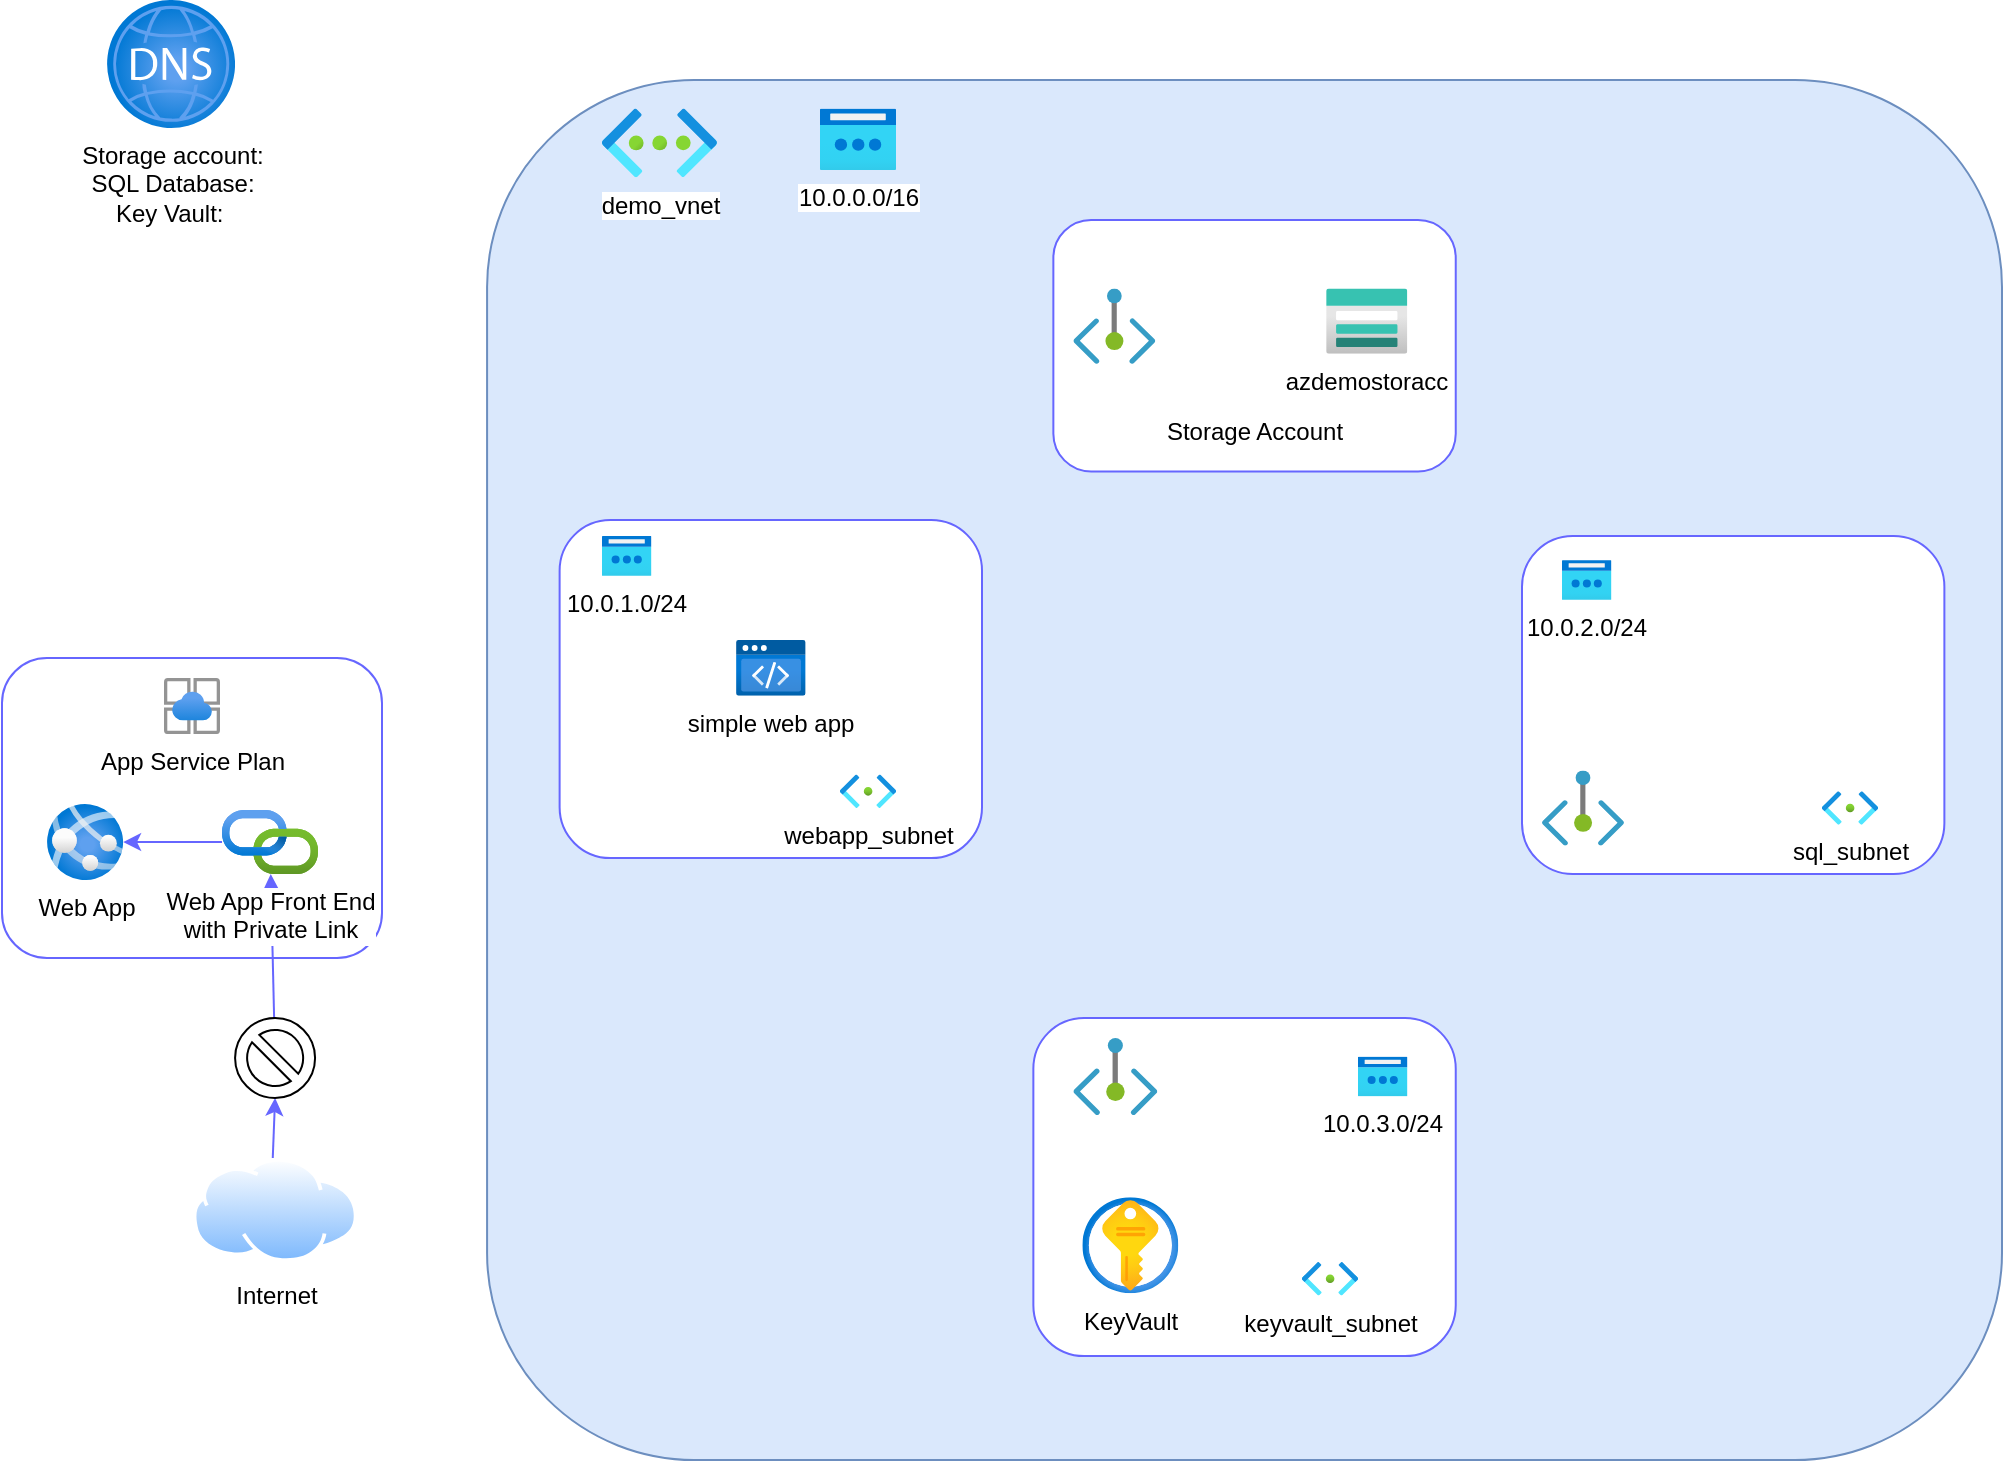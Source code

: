 <mxfile>
    <diagram id="dYFcan0PzUvOhpel1Lth" name="Page-1">
        <mxGraphModel dx="860" dy="570" grid="1" gridSize="10" guides="1" tooltips="1" connect="1" arrows="1" fold="1" page="1" pageScale="1" pageWidth="1100" pageHeight="850" math="0" shadow="0">
            <root>
                <mxCell id="0"/>
                <mxCell id="1" parent="0"/>
                <mxCell id="20" value="" style="rounded=1;whiteSpace=wrap;html=1;strokeColor=#6c8ebf;fillColor=#dae8fc;" parent="1" vertex="1">
                    <mxGeometry x="292.54" y="70" width="757.46" height="690" as="geometry"/>
                </mxCell>
                <mxCell id="92" value="&lt;div&gt;&lt;br&gt;&lt;/div&gt;&lt;div&gt;&lt;br&gt;&lt;/div&gt;&lt;div&gt;&lt;br&gt;&lt;/div&gt;&lt;div&gt;&lt;br&gt;&lt;/div&gt;&lt;div&gt;&lt;br&gt;&lt;/div&gt;&lt;div&gt;&lt;br&gt;&lt;/div&gt;&lt;div&gt;Storage Account&lt;/div&gt;" style="rounded=1;whiteSpace=wrap;html=1;strokeColor=#6666FF;" vertex="1" parent="1">
                    <mxGeometry x="575.68" y="140" width="201.19" height="125.7" as="geometry"/>
                </mxCell>
                <mxCell id="90" value="" style="rounded=1;whiteSpace=wrap;html=1;strokeColor=#6666FF;" vertex="1" parent="1">
                    <mxGeometry x="565.68" y="539" width="211.19" height="169.02" as="geometry"/>
                </mxCell>
                <mxCell id="89" value="" style="rounded=1;whiteSpace=wrap;html=1;strokeColor=#6666FF;" vertex="1" parent="1">
                    <mxGeometry x="810" y="297.99" width="211.19" height="169.02" as="geometry"/>
                </mxCell>
                <mxCell id="17" value="" style="rounded=1;whiteSpace=wrap;html=1;strokeColor=#6666FF;" parent="1" vertex="1">
                    <mxGeometry x="50" y="359" width="190" height="150" as="geometry"/>
                </mxCell>
                <mxCell id="15" value="App Service Plan" style="image;aspect=fixed;html=1;points=[];align=center;fontSize=12;image=img/lib/azure2/app_services/App_Service_Environments.svg;" parent="1" vertex="1">
                    <mxGeometry x="131" y="369.02" width="28" height="28" as="geometry"/>
                </mxCell>
                <mxCell id="16" value="Web App" style="image;aspect=fixed;html=1;points=[];align=center;fontSize=12;image=img/lib/azure2/app_services/App_Services.svg;" parent="1" vertex="1">
                    <mxGeometry x="72.54" y="432.01" width="38" height="38" as="geometry"/>
                </mxCell>
                <mxCell id="35" style="edgeStyle=none;html=1;strokeColor=#6666FF;" parent="1" source="29" target="26" edge="1">
                    <mxGeometry relative="1" as="geometry"/>
                </mxCell>
                <mxCell id="18" value="Internet&lt;div&gt;&lt;br&gt;&lt;/div&gt;" style="image;aspect=fixed;perimeter=ellipsePerimeter;html=1;align=center;shadow=0;dashed=0;spacingTop=3;image=img/lib/active_directory/internet_cloud.svg;" parent="1" vertex="1">
                    <mxGeometry x="145.27" y="609" width="82.54" height="52" as="geometry"/>
                </mxCell>
                <mxCell id="21" value="&lt;span style=&quot;background-color: rgb(255, 255, 255);&quot;&gt;demo_vnet&lt;/span&gt;" style="image;aspect=fixed;html=1;points=[];align=center;fontSize=12;image=img/lib/azure2/networking/Virtual_Networks.svg;" parent="1" vertex="1">
                    <mxGeometry x="350" y="84.3" width="57.46" height="34.31" as="geometry"/>
                </mxCell>
                <mxCell id="22" value="" style="rounded=1;whiteSpace=wrap;html=1;strokeColor=#6666FF;" parent="1" vertex="1">
                    <mxGeometry x="328.81" y="290" width="211.19" height="169.02" as="geometry"/>
                </mxCell>
                <mxCell id="23" value="webapp_subnet" style="image;aspect=fixed;html=1;points=[];align=center;fontSize=12;image=img/lib/azure2/networking/Subnet.svg;" parent="1" vertex="1">
                    <mxGeometry x="469.0" y="417.27" width="28" height="16.77" as="geometry"/>
                </mxCell>
                <mxCell id="28" value="" style="edgeStyle=none;html=1;strokeColor=#6666FF;" parent="1" source="26" target="16" edge="1">
                    <mxGeometry relative="1" as="geometry"/>
                </mxCell>
                <mxCell id="26" value="Web App Front End&lt;div&gt;with Private Link&lt;/div&gt;" style="image;aspect=fixed;html=1;points=[];align=center;fontSize=12;image=img/lib/azure2/devops/API_Connections.svg;" parent="1" vertex="1">
                    <mxGeometry x="160.0" y="435.02" width="48" height="31.99" as="geometry"/>
                </mxCell>
                <mxCell id="37" value="" style="edgeStyle=none;html=1;strokeColor=#6666FF;" parent="1" source="18" target="29" edge="1">
                    <mxGeometry relative="1" as="geometry">
                        <mxPoint x="186.54" y="609" as="sourcePoint"/>
                        <mxPoint x="186.54" y="467" as="targetPoint"/>
                    </mxGeometry>
                </mxCell>
                <mxCell id="29" value="" style="verticalLabelPosition=bottom;verticalAlign=top;html=1;shape=mxgraph.basic.no_symbol" parent="1" vertex="1">
                    <mxGeometry x="166.54" y="539" width="40" height="40" as="geometry"/>
                </mxCell>
                <mxCell id="69" value="10.0.0.0/16" style="image;aspect=fixed;html=1;points=[];align=center;fontSize=12;image=img/lib/azure2/networking/Reserved_IP_Addresses_Classic.svg;" parent="1" vertex="1">
                    <mxGeometry x="459" y="84.3" width="38" height="30.74" as="geometry"/>
                </mxCell>
                <mxCell id="70" value="10.0.1.0/24" style="image;aspect=fixed;html=1;points=[];align=center;fontSize=12;image=img/lib/azure2/networking/Reserved_IP_Addresses_Classic.svg;" parent="1" vertex="1">
                    <mxGeometry x="350" y="297.99" width="24.72" height="20" as="geometry"/>
                </mxCell>
                <mxCell id="73" value="simple web app" style="image;aspect=fixed;html=1;points=[];align=center;fontSize=12;image=img/lib/azure2/preview/Static_Apps.svg;" parent="1" vertex="1">
                    <mxGeometry x="416.88" y="350" width="35.05" height="27.84" as="geometry"/>
                </mxCell>
                <mxCell id="78" value="10.0.2.0/24" style="image;aspect=fixed;html=1;points=[];align=center;fontSize=12;image=img/lib/azure2/networking/Reserved_IP_Addresses_Classic.svg;" parent="1" vertex="1">
                    <mxGeometry x="830" y="310" width="24.72" height="20" as="geometry"/>
                </mxCell>
                <mxCell id="79" value="sql_subnet" style="image;aspect=fixed;html=1;points=[];align=center;fontSize=12;image=img/lib/azure2/networking/Subnet.svg;" parent="1" vertex="1">
                    <mxGeometry x="960" y="425.62" width="28" height="16.77" as="geometry"/>
                </mxCell>
                <mxCell id="81" value="keyvault_subnet" style="image;aspect=fixed;html=1;points=[];align=center;fontSize=12;image=img/lib/azure2/networking/Subnet.svg;" parent="1" vertex="1">
                    <mxGeometry x="700" y="661" width="28" height="16.77" as="geometry"/>
                </mxCell>
                <mxCell id="82" value="10.0.3.0/24" style="image;aspect=fixed;html=1;points=[];align=center;fontSize=12;image=img/lib/azure2/networking/Reserved_IP_Addresses_Classic.svg;" parent="1" vertex="1">
                    <mxGeometry x="728.0" y="558.25" width="24.72" height="20" as="geometry"/>
                </mxCell>
                <mxCell id="83" value="KeyVault" style="image;aspect=fixed;html=1;points=[];align=center;fontSize=12;image=img/lib/azure2/security/Key_Vaults.svg;" vertex="1" parent="1">
                    <mxGeometry x="590.17" y="628.61" width="48" height="48" as="geometry"/>
                </mxCell>
                <mxCell id="84" value="" style="image;aspect=fixed;html=1;points=[];align=center;fontSize=12;image=img/lib/azure2/networking/Private_Endpoint.svg;" vertex="1" parent="1">
                    <mxGeometry x="585.68" y="549" width="42" height="38.5" as="geometry"/>
                </mxCell>
                <mxCell id="85" value="" style="image;aspect=fixed;html=1;points=[];align=center;fontSize=12;image=img/lib/azure2/networking/Private_Endpoint.svg;" vertex="1" parent="1">
                    <mxGeometry x="820" y="415.21" width="40.99" height="37.57" as="geometry"/>
                </mxCell>
                <mxCell id="87" value="Storage account:&lt;br&gt;SQL Database:&lt;br&gt;Key Vault:&amp;nbsp;" style="image;aspect=fixed;html=1;points=[];align=center;fontSize=12;image=img/lib/azure2/networking/DNS_Zones.svg;" vertex="1" parent="1">
                    <mxGeometry x="102.54" y="30.0" width="64" height="64" as="geometry"/>
                </mxCell>
                <mxCell id="88" value="azdemostoracc" style="image;aspect=fixed;html=1;points=[];align=center;fontSize=12;image=img/lib/azure2/storage/Storage_Accounts.svg;" vertex="1" parent="1">
                    <mxGeometry x="712.04" y="174.31" width="40.68" height="32.54" as="geometry"/>
                </mxCell>
                <mxCell id="91" value="" style="image;aspect=fixed;html=1;points=[];align=center;fontSize=12;image=img/lib/azure2/networking/Private_Endpoint.svg;" vertex="1" parent="1">
                    <mxGeometry x="585.68" y="174.31" width="40.99" height="37.57" as="geometry"/>
                </mxCell>
            </root>
        </mxGraphModel>
    </diagram>
</mxfile>